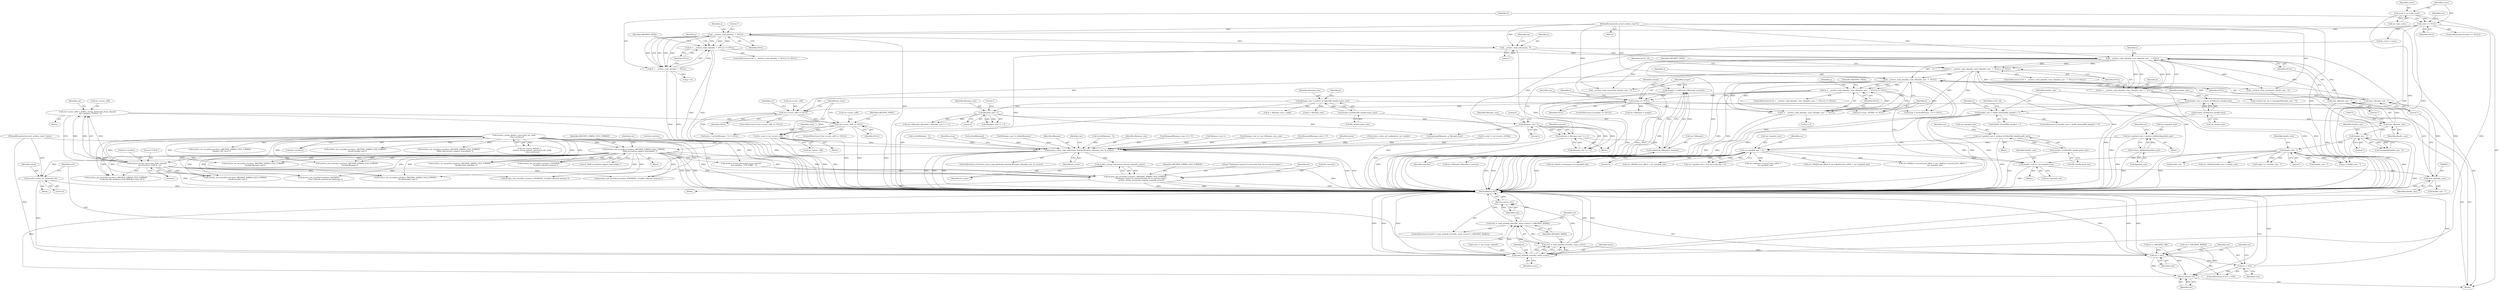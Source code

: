 digraph "0_libarchive_5562545b5562f6d12a4ef991fae158bf4ccf92b6@pointer" {
"1001038" [label="(Call,fn_sconv = rar->sconv_utf8)"];
"1001013" [label="(Call,rar->sconv_utf8 == NULL)"];
"1000365" [label="(Call,(h = __archive_read_ahead(a, (size_t)header_size - 7, NULL)) == NULL)"];
"1000366" [label="(Call,h = __archive_read_ahead(a, (size_t)header_size - 7, NULL))"];
"1000368" [label="(Call,__archive_read_ahead(a, (size_t)header_size - 7, NULL))"];
"1000252" [label="(Call,__archive_read_consume(a, 7))"];
"1000191" [label="(Call,__archive_read_ahead(a, 7, NULL))"];
"1000117" [label="(MethodParameterIn,struct archive_read *a)"];
"1000158" [label="(Call,sconv == NULL)"];
"1000152" [label="(Call,sconv = rar->opt_sconv)"];
"1000370" [label="(Call,(size_t)header_size - 7)"];
"1000371" [label="(Call,(size_t)header_size)"];
"1000222" [label="(Call,header_size < (int64_t)sizeof(file_header) + 7)"];
"1000215" [label="(Call,header_size = archive_le16dec(rar_header.size))"];
"1000217" [label="(Call,archive_le16dec(rar_header.size))"];
"1000188" [label="(Call,(h = __archive_read_ahead(a, 7, NULL)) == NULL)"];
"1000189" [label="(Call,h = __archive_read_ahead(a, 7, NULL))"];
"1000594" [label="(Call,(h = __archive_read_ahead(a, (size_t)header_size - 7, NULL)) == NULL)"];
"1000595" [label="(Call,h = __archive_read_ahead(a, (size_t)header_size - 7, NULL))"];
"1000597" [label="(Call,__archive_read_ahead(a, (size_t)header_size - 7, NULL))"];
"1000599" [label="(Call,(size_t)header_size - 7)"];
"1000600" [label="(Call,(size_t)header_size)"];
"1000588" [label="(Call,header_size += rar->packed_size)"];
"1000548" [label="(Call,rar->packed_size < 0)"];
"1000530" [label="(Call,rar->packed_size = archive_le32dec(file_header.pack_size))"];
"1000534" [label="(Call,archive_le32dec(file_header.pack_size))"];
"1000514" [label="(Call,rar->packed_size = archive_le64dec(&packed_size))"];
"1000518" [label="(Call,archive_le64dec(&packed_size))"];
"1000415" [label="(Call,header_size - 7)"];
"1000386" [label="(Call,header_size - 7)"];
"1000671" [label="(Call,newptr == NULL)"];
"1000663" [label="(Call,newptr = realloc(rar->filename, newsize))"];
"1000665" [label="(Call,realloc(rar->filename, newsize))"];
"1000656" [label="(Call,newsize = filename_size * 2 + 2)"];
"1000659" [label="(Call,filename_size * 2)"];
"1000649" [label="(Call,filename_size * 2)"];
"1000621" [label="(Call,filename_size = archive_le16dec(file_header.name_size))"];
"1000623" [label="(Call,archive_le16dec(file_header.name_size))"];
"1001031" [label="(Call,rar->sconv_utf8 == NULL)"];
"1001019" [label="(Call,rar->sconv_utf8 = archive_string_conversion_from_charset(\n           &a->archive, \"UTF-8\", 1))"];
"1001023" [label="(Call,archive_string_conversion_from_charset(\n           &a->archive, \"UTF-8\", 1))"];
"1000172" [label="(Call,archive_string_default_conversion_for_read(\n            &(a->archive)))"];
"1000470" [label="(Call,archive_set_error(&a->archive, ARCHIVE_ERRNO_FILE_FORMAT,\n                      \"RAR encryption support unavailable.\"))"];
"1001661" [label="(Call,archive_entry_copy_pathname_l(entry, filename, filename_size, fn_sconv))"];
"1001688" [label="(Call,archive_string_conversion_charset_name(fn_sconv))"];
"1001681" [label="(Call,archive_set_error(&a->archive, ARCHIVE_ERRNO_FILE_FORMAT,\n                      \"Pathname cannot be converted from %s to current locale.\",\n                      archive_string_conversion_charset_name(fn_sconv)))"];
"1001707" [label="(Call,archive_entry_set_size(entry, 0))"];
"1001714" [label="(Call,read_symlink_stored(a, entry, sconv))"];
"1001711" [label="(Call,(ret2 = read_symlink_stored(a, entry, sconv)) < (ARCHIVE_WARN))"];
"1001712" [label="(Call,ret2 = read_symlink_stored(a, entry, sconv))"];
"1001719" [label="(Return,return ret2;)"];
"1001722" [label="(Call,ret > ret2)"];
"1001725" [label="(Call,ret = ret2)"];
"1001739" [label="(Return,return ret;)"];
"1001727" [label="(Identifier,ret2)"];
"1001101" [label="(Call,__archive_read_consume(a, header_size - 7))"];
"1001493" [label="(Call,archive_set_error(&a->archive, ARCHIVE_ERRNO_FILE_FORMAT,\n                      \"Unknown file attributes from RAR file's host OS\"))"];
"1000182" [label="(Call,sconv = rar->sconv_default)"];
"1001032" [label="(Call,rar->sconv_utf8)"];
"1001682" [label="(Call,&a->archive)"];
"1000953" [label="(Call,rar->sconv_utf16be == NULL)"];
"1000417" [label="(Literal,7)"];
"1000675" [label="(Call,archive_set_error(&a->archive, ENOMEM,\n                        \"Couldn't allocate memory.\"))"];
"1001708" [label="(Identifier,entry)"];
"1000369" [label="(Identifier,a)"];
"1000644" [label="(Call,rar->filename_allocated < filename_size * 2 + 2)"];
"1000518" [label="(Call,archive_le64dec(&packed_size))"];
"1000416" [label="(Identifier,header_size)"];
"1000559" [label="(Call,archive_set_error(&a->archive, ARCHIVE_ERRNO_FILE_FORMAT,\n                      \"Invalid sizes specified.\"))"];
"1000364" [label="(ControlStructure,if ((h = __archive_read_ahead(a, (size_t)header_size - 7, NULL)) == NULL))"];
"1000600" [label="(Call,(size_t)header_size)"];
"1000194" [label="(Identifier,NULL)"];
"1001013" [label="(Call,rar->sconv_utf8 == NULL)"];
"1001044" [label="(Call,(strp = strchr(filename, '\\')) != NULL)"];
"1001033" [label="(Identifier,rar)"];
"1000197" [label="(Identifier,ARCHIVE_FATAL)"];
"1000399" [label="(Call,archive_set_error(&a->archive, ARCHIVE_ERRNO_FILE_FORMAT,\n      \"Header CRC error\"))"];
"1000216" [label="(Identifier,header_size)"];
"1000540" [label="(Identifier,rar)"];
"1000671" [label="(Call,newptr == NULL)"];
"1000514" [label="(Call,rar->packed_size = archive_le64dec(&packed_size))"];
"1000222" [label="(Call,header_size < (int64_t)sizeof(file_header) + 7)"];
"1000190" [label="(Identifier,h)"];
"1001014" [label="(Call,rar->sconv_utf8)"];
"1000699" [label="(Call,memcpy(filename, p, filename_size))"];
"1000152" [label="(Call,sconv = rar->opt_sconv)"];
"1000670" [label="(ControlStructure,if (newptr == NULL))"];
"1000657" [label="(Identifier,newsize)"];
"1001023" [label="(Call,archive_string_conversion_from_charset(\n           &a->archive, \"UTF-8\", 1))"];
"1001216" [label="(Call,rar->dbo[rar->cursor].end_offset = rar->dbo[rar->cursor].start_offset +\n        rar->packed_size)"];
"1001731" [label="(Identifier,rar)"];
"1000193" [label="(Literal,7)"];
"1000188" [label="(Call,(h = __archive_read_ahead(a, 7, NULL)) == NULL)"];
"1000253" [label="(Identifier,a)"];
"1000165" [label="(Identifier,rar)"];
"1000662" [label="(Literal,2)"];
"1000519" [label="(Call,&packed_size)"];
"1000365" [label="(Call,(h = __archive_read_ahead(a, (size_t)header_size - 7, NULL)) == NULL)"];
"1000623" [label="(Call,archive_le16dec(file_header.name_size))"];
"1000117" [label="(MethodParameterIn,struct archive_read *a)"];
"1000234" [label="(Identifier,a)"];
"1001046" [label="(Identifier,strp)"];
"1000371" [label="(Call,(size_t)header_size)"];
"1000381" [label="(Call,crc32(crc32_val, h, (unsigned)(header_size - 7)))"];
"1000605" [label="(Identifier,NULL)"];
"1000217" [label="(Call,archive_le16dec(rar_header.size))"];
"1001690" [label="(Call,ret = (ARCHIVE_WARN))"];
"1001037" [label="(Identifier,ARCHIVE_FATAL)"];
"1000475" [label="(Identifier,ARCHIVE_ERRNO_FILE_FORMAT)"];
"1001715" [label="(Identifier,a)"];
"1000476" [label="(Literal,\"RAR encryption support unavailable.\")"];
"1000529" [label="(Block,)"];
"1001661" [label="(Call,archive_entry_copy_pathname_l(entry, filename, filename_size, fn_sconv))"];
"1001038" [label="(Call,fn_sconv = rar->sconv_utf8)"];
"1001064" [label="(Call,(strp = strchr(filename, '\\')) != NULL)"];
"1000195" [label="(Identifier,NULL)"];
"1000678" [label="(Identifier,a)"];
"1000649" [label="(Call,filename_size * 2)"];
"1000173" [label="(Call,&(a->archive))"];
"1001047" [label="(Call,strchr(filename, '\\'))"];
"1000621" [label="(Call,filename_size = archive_le16dec(file_header.name_size))"];
"1000589" [label="(Identifier,header_size)"];
"1001394" [label="(Call,header_size - 7)"];
"1000650" [label="(Identifier,filename_size)"];
"1000199" [label="(Identifier,p)"];
"1000368" [label="(Call,__archive_read_ahead(a, (size_t)header_size - 7, NULL))"];
"1000159" [label="(Identifier,sconv)"];
"1000415" [label="(Call,header_size - 7)"];
"1000534" [label="(Call,archive_le32dec(file_header.pack_size))"];
"1001722" [label="(Call,ret > ret2)"];
"1000373" [label="(Identifier,header_size)"];
"1000568" [label="(Call,rar->bytes_remaining = rar->packed_size)"];
"1001019" [label="(Call,rar->sconv_utf8 = archive_string_conversion_from_charset(\n           &a->archive, \"UTF-8\", 1))"];
"1000158" [label="(Call,sconv == NULL)"];
"1000607" [label="(Identifier,ARCHIVE_FATAL)"];
"1000241" [label="(Identifier,crc32_val)"];
"1000480" [label="(Identifier,rar)"];
"1000651" [label="(Literal,2)"];
"1001669" [label="(Identifier,errno)"];
"1001740" [label="(Identifier,ret)"];
"1001031" [label="(Call,rar->sconv_utf8 == NULL)"];
"1001350" [label="(Call,archive_set_error(&a->archive, ARCHIVE_ERRNO_FILE_FORMAT,\n        \"Invalid header size\"))"];
"1001024" [label="(Call,&a->archive)"];
"1000656" [label="(Call,newsize = filename_size * 2 + 2)"];
"1000189" [label="(Call,h = __archive_read_ahead(a, 7, NULL))"];
"1000530" [label="(Call,rar->packed_size = archive_le32dec(file_header.pack_size))"];
"1000172" [label="(Call,archive_string_default_conversion_for_read(\n            &(a->archive)))"];
"1000742" [label="(Call,strlen(filename))"];
"1001720" [label="(Identifier,ret2)"];
"1000652" [label="(Literal,2)"];
"1000588" [label="(Call,header_size += rar->packed_size)"];
"1000653" [label="(Block,)"];
"1000160" [label="(Identifier,NULL)"];
"1000716" [label="(Call,filename_size != strlen(filename))"];
"1000191" [label="(Call,__archive_read_ahead(a, 7, NULL))"];
"1001663" [label="(Identifier,filename)"];
"1001710" [label="(ControlStructure,if ((ret2 = read_symlink_stored(a, entry, sconv)) < (ARCHIVE_WARN)))"];
"1000231" [label="(Call,archive_set_error(&a->archive, ARCHIVE_ERRNO_FILE_FORMAT,\n      \"Invalid header size\"))"];
"1001686" [label="(Identifier,ARCHIVE_ERRNO_FILE_FORMAT)"];
"1000579" [label="(Block,)"];
"1000388" [label="(Literal,7)"];
"1000120" [label="(Block,)"];
"1000375" [label="(Identifier,NULL)"];
"1000597" [label="(Call,__archive_read_ahead(a, (size_t)header_size - 7, NULL))"];
"1001688" [label="(Call,archive_string_conversion_charset_name(fn_sconv))"];
"1001144" [label="(Call,archive_set_error(&a->archive, ENOMEM, \"Couldn't allocate memory.\"))"];
"1000663" [label="(Call,newptr = realloc(rar->filename, newsize))"];
"1001717" [label="(Identifier,sconv)"];
"1000413" [label="(Call,p + header_size - 7)"];
"1000598" [label="(Identifier,a)"];
"1000684" [label="(Call,rar->filename = newptr)"];
"1000624" [label="(Call,file_header.name_size)"];
"1001103" [label="(Call,header_size - 7)"];
"1001697" [label="(Identifier,rar)"];
"1000548" [label="(Call,rar->packed_size < 0)"];
"1000221" [label="(ControlStructure,if (header_size < (int64_t)sizeof(file_header) + 7))"];
"1000376" [label="(Identifier,NULL)"];
"1001067" [label="(Call,strchr(filename, '\\'))"];
"1001687" [label="(Literal,\"Pathname cannot be converted from %s to current locale.\")"];
"1000471" [label="(Call,&a->archive)"];
"1001040" [label="(Call,rar->sconv_utf8)"];
"1000380" [label="(Identifier,crc32_val)"];
"1000531" [label="(Call,rar->packed_size)"];
"1000384" [label="(Call,(unsigned)(header_size - 7))"];
"1000461" [label="(Block,)"];
"1000387" [label="(Identifier,header_size)"];
"1000659" [label="(Call,filename_size * 2)"];
"1001718" [label="(Identifier,ARCHIVE_WARN)"];
"1001021" [label="(Identifier,rar)"];
"1000523" [label="(Identifier,rar)"];
"1000609" [label="(Identifier,p)"];
"1000552" [label="(Literal,0)"];
"1000628" [label="(Call,p + filename_size > endp)"];
"1001666" [label="(Block,)"];
"1001711" [label="(Call,(ret2 = read_symlink_stored(a, entry, sconv)) < (ARCHIVE_WARN))"];
"1001664" [label="(Identifier,filename_size)"];
"1000593" [label="(ControlStructure,if ((h = __archive_read_ahead(a, (size_t)header_size - 7, NULL)) == NULL))"];
"1000223" [label="(Identifier,header_size)"];
"1000946" [label="(Call,filename[filename_size++] = '\0')"];
"1000604" [label="(Identifier,NULL)"];
"1000608" [label="(Call,p = h)"];
"1001418" [label="(Call,rar->dbo[0].start_offset + rar->packed_size)"];
"1001288" [label="(Call,archive_set_error(&a->archive, ENOMEM, \"Couldn't allocate memory.\"))"];
"1001039" [label="(Identifier,fn_sconv)"];
"1001681" [label="(Call,archive_set_error(&a->archive, ARCHIVE_ERRNO_FILE_FORMAT,\n                      \"Pathname cannot be converted from %s to current locale.\",\n                      archive_string_conversion_charset_name(fn_sconv)))"];
"1001707" [label="(Call,archive_entry_set_size(entry, 0))"];
"1001709" [label="(Literal,0)"];
"1001672" [label="(Call,archive_set_error(&a->archive, ENOMEM,\n                        \"Can't allocate memory for Pathname\"))"];
"1000252" [label="(Call,__archive_read_consume(a, 7))"];
"1001713" [label="(Identifier,ret2)"];
"1000660" [label="(Identifier,filename_size)"];
"1000661" [label="(Literal,2)"];
"1000547" [label="(Call,rar->packed_size < 0 || rar->unp_size < 0)"];
"1001739" [label="(Return,return ret;)"];
"1000470" [label="(Call,archive_set_error(&a->archive, ARCHIVE_ERRNO_FILE_FORMAT,\n                      \"RAR encryption support unavailable.\"))"];
"1000215" [label="(Call,header_size = archive_le16dec(rar_header.size))"];
"1000602" [label="(Identifier,header_size)"];
"1000118" [label="(MethodParameterIn,struct archive_entry *entry)"];
"1001689" [label="(Identifier,fn_sconv)"];
"1001226" [label="(Call,rar->dbo[rar->cursor].start_offset +\n        rar->packed_size)"];
"1001410" [label="(Call,rar->dbo[0].end_offset = rar->dbo[0].start_offset + rar->packed_size)"];
"1000154" [label="(Call,rar->opt_sconv)"];
"1000157" [label="(ControlStructure,if (sconv == NULL))"];
"1000370" [label="(Call,(size_t)header_size - 7)"];
"1000139" [label="(Call,ret = (ARCHIVE_OK))"];
"1001297" [label="(Call,rar->dbo[0].header_size = header_size)"];
"1000615" [label="(Call,header_size - 7)"];
"1000549" [label="(Call,rar->packed_size)"];
"1000555" [label="(Identifier,rar)"];
"1001716" [label="(Identifier,entry)"];
"1001721" [label="(ControlStructure,if (ret > ret2))"];
"1000367" [label="(Identifier,h)"];
"1000192" [label="(Identifier,a)"];
"1000949" [label="(Call,filename_size++)"];
"1000669" [label="(Identifier,newsize)"];
"1001060" [label="(Call,fn_sconv = sconv)"];
"1001665" [label="(Identifier,fn_sconv)"];
"1000672" [label="(Identifier,newptr)"];
"1001719" [label="(Return,return ret2;)"];
"1000594" [label="(Call,(h = __archive_read_ahead(a, (size_t)header_size - 7, NULL)) == NULL)"];
"1001020" [label="(Call,rar->sconv_utf8)"];
"1000378" [label="(Identifier,ARCHIVE_FATAL)"];
"1000599" [label="(Call,(size_t)header_size - 7)"];
"1001726" [label="(Identifier,ret)"];
"1000535" [label="(Call,file_header.pack_size)"];
"1001712" [label="(Call,ret2 = read_symlink_stored(a, entry, sconv))"];
"1000658" [label="(Call,filename_size * 2 + 2)"];
"1000596" [label="(Identifier,h)"];
"1001741" [label="(MethodReturn,RET)"];
"1001018" [label="(Block,)"];
"1001028" [label="(Literal,\"UTF-8\")"];
"1000259" [label="(Identifier,rar)"];
"1001724" [label="(Identifier,ret2)"];
"1000595" [label="(Call,h = __archive_read_ahead(a, (size_t)header_size - 7, NULL))"];
"1000483" [label="(Block,)"];
"1000634" [label="(Call,archive_set_error(&a->archive, ARCHIVE_ERRNO_FILE_FORMAT,\n      \"Invalid filename size\"))"];
"1000664" [label="(Identifier,newptr)"];
"1000963" [label="(Call,archive_string_conversion_from_charset(\n           &a->archive, \"UTF-16BE\", 1))"];
"1001029" [label="(Literal,1)"];
"1001691" [label="(Identifier,ret)"];
"1001030" [label="(ControlStructure,if (rar->sconv_utf8 == NULL))"];
"1001017" [label="(Identifier,NULL)"];
"1000666" [label="(Call,rar->filename)"];
"1001084" [label="(Call,filename_size == rar->filename_save_size)"];
"1000153" [label="(Identifier,sconv)"];
"1000703" [label="(Call,filename[filename_size] = '\0')"];
"1001662" [label="(Identifier,entry)"];
"1000622" [label="(Identifier,filename_size)"];
"1000689" [label="(Call,rar->filename_allocated = newsize)"];
"1000224" [label="(Call,(int64_t)sizeof(file_header) + 7)"];
"1000515" [label="(Call,rar->packed_size)"];
"1000374" [label="(Literal,7)"];
"1001655" [label="(Call,archive_entry_set_mode(entry, rar->mode))"];
"1000218" [label="(Call,rar_header.size)"];
"1001701" [label="(Block,)"];
"1000187" [label="(ControlStructure,if ((h = __archive_read_ahead(a, 7, NULL)) == NULL))"];
"1001011" [label="(Block,)"];
"1000673" [label="(Identifier,NULL)"];
"1001660" [label="(ControlStructure,if (archive_entry_copy_pathname_l(entry, filename, filename_size, fn_sconv)))"];
"1001035" [label="(Identifier,NULL)"];
"1000648" [label="(Call,filename_size * 2 + 2)"];
"1000254" [label="(Literal,7)"];
"1000629" [label="(Call,p + filename_size)"];
"1000355" [label="(Call,archive_set_error(&a->archive, ARCHIVE_ERRNO_FILE_FORMAT,\n                      \"RAR solid archive support unavailable.\"))"];
"1001392" [label="(Call,__archive_read_consume(a, header_size - 7))"];
"1001725" [label="(Call,ret = ret2)"];
"1000686" [label="(Identifier,rar)"];
"1001723" [label="(Identifier,ret)"];
"1001714" [label="(Call,read_symlink_stored(a, entry, sconv))"];
"1000931" [label="(Call,archive_set_error(&a->archive, ARCHIVE_ERRNO_FILE_FORMAT,\n          \"Invalid filename\"))"];
"1001383" [label="(Call,archive_set_error(&a->archive, ARCHIVE_ERRNO_FILE_FORMAT,\n        \"Invalid header size\"))"];
"1000978" [label="(Call,fn_sconv = rar->sconv_utf16be)"];
"1000366" [label="(Call,h = __archive_read_ahead(a, (size_t)header_size - 7, NULL))"];
"1000630" [label="(Identifier,p)"];
"1000665" [label="(Call,realloc(rar->filename, newsize))"];
"1000168" [label="(Call,rar->sconv_default =\n          archive_string_default_conversion_for_read(\n            &(a->archive)))"];
"1001012" [label="(ControlStructure,if (rar->sconv_utf8 == NULL))"];
"1000411" [label="(Call,endp = p + header_size - 7)"];
"1000198" [label="(Call,p = h)"];
"1000386" [label="(Call,header_size - 7)"];
"1000590" [label="(Call,rar->packed_size)"];
"1000603" [label="(Literal,7)"];
"1001038" -> "1001011"  [label="AST: "];
"1001038" -> "1001040"  [label="CFG: "];
"1001039" -> "1001038"  [label="AST: "];
"1001040" -> "1001038"  [label="AST: "];
"1001046" -> "1001038"  [label="CFG: "];
"1001038" -> "1001741"  [label="DDG: "];
"1001038" -> "1001741"  [label="DDG: "];
"1001013" -> "1001038"  [label="DDG: "];
"1001031" -> "1001038"  [label="DDG: "];
"1001038" -> "1001661"  [label="DDG: "];
"1001013" -> "1001012"  [label="AST: "];
"1001013" -> "1001017"  [label="CFG: "];
"1001014" -> "1001013"  [label="AST: "];
"1001017" -> "1001013"  [label="AST: "];
"1001021" -> "1001013"  [label="CFG: "];
"1001039" -> "1001013"  [label="CFG: "];
"1001013" -> "1001741"  [label="DDG: "];
"1000365" -> "1001013"  [label="DDG: "];
"1000594" -> "1001013"  [label="DDG: "];
"1000671" -> "1001013"  [label="DDG: "];
"1001013" -> "1001031"  [label="DDG: "];
"1001013" -> "1001044"  [label="DDG: "];
"1000365" -> "1000364"  [label="AST: "];
"1000365" -> "1000376"  [label="CFG: "];
"1000366" -> "1000365"  [label="AST: "];
"1000376" -> "1000365"  [label="AST: "];
"1000378" -> "1000365"  [label="CFG: "];
"1000380" -> "1000365"  [label="CFG: "];
"1000365" -> "1001741"  [label="DDG: "];
"1000365" -> "1001741"  [label="DDG: "];
"1000366" -> "1000365"  [label="DDG: "];
"1000368" -> "1000365"  [label="DDG: "];
"1000368" -> "1000365"  [label="DDG: "];
"1000368" -> "1000365"  [label="DDG: "];
"1000365" -> "1000597"  [label="DDG: "];
"1000365" -> "1000671"  [label="DDG: "];
"1000365" -> "1000953"  [label="DDG: "];
"1000365" -> "1001064"  [label="DDG: "];
"1000366" -> "1000368"  [label="CFG: "];
"1000367" -> "1000366"  [label="AST: "];
"1000368" -> "1000366"  [label="AST: "];
"1000376" -> "1000366"  [label="CFG: "];
"1000366" -> "1001741"  [label="DDG: "];
"1000366" -> "1001741"  [label="DDG: "];
"1000368" -> "1000366"  [label="DDG: "];
"1000368" -> "1000366"  [label="DDG: "];
"1000368" -> "1000366"  [label="DDG: "];
"1000366" -> "1000381"  [label="DDG: "];
"1000368" -> "1000375"  [label="CFG: "];
"1000369" -> "1000368"  [label="AST: "];
"1000370" -> "1000368"  [label="AST: "];
"1000375" -> "1000368"  [label="AST: "];
"1000368" -> "1001741"  [label="DDG: "];
"1000368" -> "1001741"  [label="DDG: "];
"1000252" -> "1000368"  [label="DDG: "];
"1000117" -> "1000368"  [label="DDG: "];
"1000370" -> "1000368"  [label="DDG: "];
"1000370" -> "1000368"  [label="DDG: "];
"1000188" -> "1000368"  [label="DDG: "];
"1000368" -> "1000597"  [label="DDG: "];
"1000368" -> "1001101"  [label="DDG: "];
"1000368" -> "1001392"  [label="DDG: "];
"1000252" -> "1000120"  [label="AST: "];
"1000252" -> "1000254"  [label="CFG: "];
"1000253" -> "1000252"  [label="AST: "];
"1000254" -> "1000252"  [label="AST: "];
"1000259" -> "1000252"  [label="CFG: "];
"1000252" -> "1001741"  [label="DDG: "];
"1000252" -> "1001741"  [label="DDG: "];
"1000191" -> "1000252"  [label="DDG: "];
"1000117" -> "1000252"  [label="DDG: "];
"1000191" -> "1000189"  [label="AST: "];
"1000191" -> "1000194"  [label="CFG: "];
"1000192" -> "1000191"  [label="AST: "];
"1000193" -> "1000191"  [label="AST: "];
"1000194" -> "1000191"  [label="AST: "];
"1000189" -> "1000191"  [label="CFG: "];
"1000191" -> "1001741"  [label="DDG: "];
"1000191" -> "1000188"  [label="DDG: "];
"1000191" -> "1000188"  [label="DDG: "];
"1000191" -> "1000188"  [label="DDG: "];
"1000191" -> "1000189"  [label="DDG: "];
"1000191" -> "1000189"  [label="DDG: "];
"1000191" -> "1000189"  [label="DDG: "];
"1000117" -> "1000191"  [label="DDG: "];
"1000158" -> "1000191"  [label="DDG: "];
"1000117" -> "1000116"  [label="AST: "];
"1000117" -> "1001741"  [label="DDG: "];
"1000117" -> "1000597"  [label="DDG: "];
"1000117" -> "1001101"  [label="DDG: "];
"1000117" -> "1001392"  [label="DDG: "];
"1000117" -> "1001714"  [label="DDG: "];
"1000158" -> "1000157"  [label="AST: "];
"1000158" -> "1000160"  [label="CFG: "];
"1000159" -> "1000158"  [label="AST: "];
"1000160" -> "1000158"  [label="AST: "];
"1000165" -> "1000158"  [label="CFG: "];
"1000190" -> "1000158"  [label="CFG: "];
"1000158" -> "1001741"  [label="DDG: "];
"1000158" -> "1001741"  [label="DDG: "];
"1000152" -> "1000158"  [label="DDG: "];
"1000158" -> "1001060"  [label="DDG: "];
"1000158" -> "1001714"  [label="DDG: "];
"1000152" -> "1000120"  [label="AST: "];
"1000152" -> "1000154"  [label="CFG: "];
"1000153" -> "1000152"  [label="AST: "];
"1000154" -> "1000152"  [label="AST: "];
"1000159" -> "1000152"  [label="CFG: "];
"1000152" -> "1001741"  [label="DDG: "];
"1000370" -> "1000374"  [label="CFG: "];
"1000371" -> "1000370"  [label="AST: "];
"1000374" -> "1000370"  [label="AST: "];
"1000375" -> "1000370"  [label="CFG: "];
"1000370" -> "1001741"  [label="DDG: "];
"1000371" -> "1000370"  [label="DDG: "];
"1000371" -> "1000373"  [label="CFG: "];
"1000372" -> "1000371"  [label="AST: "];
"1000373" -> "1000371"  [label="AST: "];
"1000374" -> "1000371"  [label="CFG: "];
"1000371" -> "1001741"  [label="DDG: "];
"1000222" -> "1000371"  [label="DDG: "];
"1000371" -> "1000386"  [label="DDG: "];
"1000222" -> "1000221"  [label="AST: "];
"1000222" -> "1000224"  [label="CFG: "];
"1000223" -> "1000222"  [label="AST: "];
"1000224" -> "1000222"  [label="AST: "];
"1000234" -> "1000222"  [label="CFG: "];
"1000241" -> "1000222"  [label="CFG: "];
"1000222" -> "1001741"  [label="DDG: "];
"1000222" -> "1001741"  [label="DDG: "];
"1000222" -> "1001741"  [label="DDG: "];
"1000215" -> "1000222"  [label="DDG: "];
"1000215" -> "1000120"  [label="AST: "];
"1000215" -> "1000217"  [label="CFG: "];
"1000216" -> "1000215"  [label="AST: "];
"1000217" -> "1000215"  [label="AST: "];
"1000223" -> "1000215"  [label="CFG: "];
"1000215" -> "1001741"  [label="DDG: "];
"1000217" -> "1000215"  [label="DDG: "];
"1000217" -> "1000218"  [label="CFG: "];
"1000218" -> "1000217"  [label="AST: "];
"1000217" -> "1001741"  [label="DDG: "];
"1000188" -> "1000187"  [label="AST: "];
"1000188" -> "1000195"  [label="CFG: "];
"1000189" -> "1000188"  [label="AST: "];
"1000195" -> "1000188"  [label="AST: "];
"1000197" -> "1000188"  [label="CFG: "];
"1000199" -> "1000188"  [label="CFG: "];
"1000188" -> "1001741"  [label="DDG: "];
"1000188" -> "1001741"  [label="DDG: "];
"1000189" -> "1000188"  [label="DDG: "];
"1000190" -> "1000189"  [label="AST: "];
"1000195" -> "1000189"  [label="CFG: "];
"1000189" -> "1001741"  [label="DDG: "];
"1000189" -> "1001741"  [label="DDG: "];
"1000189" -> "1000198"  [label="DDG: "];
"1000594" -> "1000593"  [label="AST: "];
"1000594" -> "1000605"  [label="CFG: "];
"1000595" -> "1000594"  [label="AST: "];
"1000605" -> "1000594"  [label="AST: "];
"1000607" -> "1000594"  [label="CFG: "];
"1000609" -> "1000594"  [label="CFG: "];
"1000594" -> "1001741"  [label="DDG: "];
"1000594" -> "1001741"  [label="DDG: "];
"1000595" -> "1000594"  [label="DDG: "];
"1000597" -> "1000594"  [label="DDG: "];
"1000597" -> "1000594"  [label="DDG: "];
"1000597" -> "1000594"  [label="DDG: "];
"1000594" -> "1000671"  [label="DDG: "];
"1000594" -> "1000953"  [label="DDG: "];
"1000594" -> "1001064"  [label="DDG: "];
"1000595" -> "1000597"  [label="CFG: "];
"1000596" -> "1000595"  [label="AST: "];
"1000597" -> "1000595"  [label="AST: "];
"1000605" -> "1000595"  [label="CFG: "];
"1000595" -> "1001741"  [label="DDG: "];
"1000595" -> "1001741"  [label="DDG: "];
"1000597" -> "1000595"  [label="DDG: "];
"1000597" -> "1000595"  [label="DDG: "];
"1000597" -> "1000595"  [label="DDG: "];
"1000595" -> "1000608"  [label="DDG: "];
"1000597" -> "1000604"  [label="CFG: "];
"1000598" -> "1000597"  [label="AST: "];
"1000599" -> "1000597"  [label="AST: "];
"1000604" -> "1000597"  [label="AST: "];
"1000597" -> "1001741"  [label="DDG: "];
"1000597" -> "1001741"  [label="DDG: "];
"1000599" -> "1000597"  [label="DDG: "];
"1000599" -> "1000597"  [label="DDG: "];
"1000597" -> "1001101"  [label="DDG: "];
"1000597" -> "1001392"  [label="DDG: "];
"1000599" -> "1000603"  [label="CFG: "];
"1000600" -> "1000599"  [label="AST: "];
"1000603" -> "1000599"  [label="AST: "];
"1000604" -> "1000599"  [label="CFG: "];
"1000599" -> "1001741"  [label="DDG: "];
"1000600" -> "1000599"  [label="DDG: "];
"1000600" -> "1000602"  [label="CFG: "];
"1000601" -> "1000600"  [label="AST: "];
"1000602" -> "1000600"  [label="AST: "];
"1000603" -> "1000600"  [label="CFG: "];
"1000600" -> "1001741"  [label="DDG: "];
"1000588" -> "1000600"  [label="DDG: "];
"1000600" -> "1000615"  [label="DDG: "];
"1000588" -> "1000579"  [label="AST: "];
"1000588" -> "1000590"  [label="CFG: "];
"1000589" -> "1000588"  [label="AST: "];
"1000590" -> "1000588"  [label="AST: "];
"1000596" -> "1000588"  [label="CFG: "];
"1000588" -> "1001741"  [label="DDG: "];
"1000548" -> "1000588"  [label="DDG: "];
"1000415" -> "1000588"  [label="DDG: "];
"1000548" -> "1000547"  [label="AST: "];
"1000548" -> "1000552"  [label="CFG: "];
"1000549" -> "1000548"  [label="AST: "];
"1000552" -> "1000548"  [label="AST: "];
"1000555" -> "1000548"  [label="CFG: "];
"1000547" -> "1000548"  [label="CFG: "];
"1000548" -> "1001741"  [label="DDG: "];
"1000548" -> "1000547"  [label="DDG: "];
"1000548" -> "1000547"  [label="DDG: "];
"1000530" -> "1000548"  [label="DDG: "];
"1000514" -> "1000548"  [label="DDG: "];
"1000548" -> "1000568"  [label="DDG: "];
"1000548" -> "1001216"  [label="DDG: "];
"1000548" -> "1001226"  [label="DDG: "];
"1000548" -> "1001410"  [label="DDG: "];
"1000548" -> "1001418"  [label="DDG: "];
"1000530" -> "1000529"  [label="AST: "];
"1000530" -> "1000534"  [label="CFG: "];
"1000531" -> "1000530"  [label="AST: "];
"1000534" -> "1000530"  [label="AST: "];
"1000540" -> "1000530"  [label="CFG: "];
"1000530" -> "1001741"  [label="DDG: "];
"1000534" -> "1000530"  [label="DDG: "];
"1000534" -> "1000535"  [label="CFG: "];
"1000535" -> "1000534"  [label="AST: "];
"1000534" -> "1001741"  [label="DDG: "];
"1000514" -> "1000483"  [label="AST: "];
"1000514" -> "1000518"  [label="CFG: "];
"1000515" -> "1000514"  [label="AST: "];
"1000518" -> "1000514"  [label="AST: "];
"1000523" -> "1000514"  [label="CFG: "];
"1000514" -> "1001741"  [label="DDG: "];
"1000518" -> "1000514"  [label="DDG: "];
"1000518" -> "1000519"  [label="CFG: "];
"1000519" -> "1000518"  [label="AST: "];
"1000518" -> "1001741"  [label="DDG: "];
"1000415" -> "1000413"  [label="AST: "];
"1000415" -> "1000417"  [label="CFG: "];
"1000416" -> "1000415"  [label="AST: "];
"1000417" -> "1000415"  [label="AST: "];
"1000413" -> "1000415"  [label="CFG: "];
"1000415" -> "1001741"  [label="DDG: "];
"1000415" -> "1000411"  [label="DDG: "];
"1000415" -> "1000411"  [label="DDG: "];
"1000415" -> "1000413"  [label="DDG: "];
"1000415" -> "1000413"  [label="DDG: "];
"1000386" -> "1000415"  [label="DDG: "];
"1000415" -> "1001103"  [label="DDG: "];
"1000415" -> "1001297"  [label="DDG: "];
"1000415" -> "1001394"  [label="DDG: "];
"1000386" -> "1000384"  [label="AST: "];
"1000386" -> "1000388"  [label="CFG: "];
"1000387" -> "1000386"  [label="AST: "];
"1000388" -> "1000386"  [label="AST: "];
"1000384" -> "1000386"  [label="CFG: "];
"1000386" -> "1001741"  [label="DDG: "];
"1000386" -> "1000384"  [label="DDG: "];
"1000386" -> "1000384"  [label="DDG: "];
"1000671" -> "1000670"  [label="AST: "];
"1000671" -> "1000673"  [label="CFG: "];
"1000672" -> "1000671"  [label="AST: "];
"1000673" -> "1000671"  [label="AST: "];
"1000678" -> "1000671"  [label="CFG: "];
"1000686" -> "1000671"  [label="CFG: "];
"1000671" -> "1001741"  [label="DDG: "];
"1000671" -> "1001741"  [label="DDG: "];
"1000671" -> "1001741"  [label="DDG: "];
"1000663" -> "1000671"  [label="DDG: "];
"1000671" -> "1000684"  [label="DDG: "];
"1000671" -> "1000953"  [label="DDG: "];
"1000671" -> "1001064"  [label="DDG: "];
"1000663" -> "1000653"  [label="AST: "];
"1000663" -> "1000665"  [label="CFG: "];
"1000664" -> "1000663"  [label="AST: "];
"1000665" -> "1000663"  [label="AST: "];
"1000672" -> "1000663"  [label="CFG: "];
"1000663" -> "1001741"  [label="DDG: "];
"1000665" -> "1000663"  [label="DDG: "];
"1000665" -> "1000663"  [label="DDG: "];
"1000665" -> "1000669"  [label="CFG: "];
"1000666" -> "1000665"  [label="AST: "];
"1000669" -> "1000665"  [label="AST: "];
"1000665" -> "1001741"  [label="DDG: "];
"1000665" -> "1001741"  [label="DDG: "];
"1000656" -> "1000665"  [label="DDG: "];
"1000665" -> "1000689"  [label="DDG: "];
"1000656" -> "1000653"  [label="AST: "];
"1000656" -> "1000658"  [label="CFG: "];
"1000657" -> "1000656"  [label="AST: "];
"1000658" -> "1000656"  [label="AST: "];
"1000664" -> "1000656"  [label="CFG: "];
"1000656" -> "1001741"  [label="DDG: "];
"1000659" -> "1000656"  [label="DDG: "];
"1000659" -> "1000656"  [label="DDG: "];
"1000659" -> "1000658"  [label="AST: "];
"1000659" -> "1000661"  [label="CFG: "];
"1000660" -> "1000659"  [label="AST: "];
"1000661" -> "1000659"  [label="AST: "];
"1000662" -> "1000659"  [label="CFG: "];
"1000659" -> "1001741"  [label="DDG: "];
"1000659" -> "1000658"  [label="DDG: "];
"1000659" -> "1000658"  [label="DDG: "];
"1000649" -> "1000659"  [label="DDG: "];
"1000659" -> "1000699"  [label="DDG: "];
"1000649" -> "1000648"  [label="AST: "];
"1000649" -> "1000651"  [label="CFG: "];
"1000650" -> "1000649"  [label="AST: "];
"1000651" -> "1000649"  [label="AST: "];
"1000652" -> "1000649"  [label="CFG: "];
"1000649" -> "1000644"  [label="DDG: "];
"1000649" -> "1000644"  [label="DDG: "];
"1000649" -> "1000648"  [label="DDG: "];
"1000649" -> "1000648"  [label="DDG: "];
"1000621" -> "1000649"  [label="DDG: "];
"1000649" -> "1000699"  [label="DDG: "];
"1000621" -> "1000120"  [label="AST: "];
"1000621" -> "1000623"  [label="CFG: "];
"1000622" -> "1000621"  [label="AST: "];
"1000623" -> "1000621"  [label="AST: "];
"1000630" -> "1000621"  [label="CFG: "];
"1000621" -> "1001741"  [label="DDG: "];
"1000623" -> "1000621"  [label="DDG: "];
"1000621" -> "1000628"  [label="DDG: "];
"1000621" -> "1000629"  [label="DDG: "];
"1000623" -> "1000624"  [label="CFG: "];
"1000624" -> "1000623"  [label="AST: "];
"1000623" -> "1001741"  [label="DDG: "];
"1001031" -> "1001030"  [label="AST: "];
"1001031" -> "1001035"  [label="CFG: "];
"1001032" -> "1001031"  [label="AST: "];
"1001035" -> "1001031"  [label="AST: "];
"1001037" -> "1001031"  [label="CFG: "];
"1001039" -> "1001031"  [label="CFG: "];
"1001031" -> "1001741"  [label="DDG: "];
"1001031" -> "1001741"  [label="DDG: "];
"1001031" -> "1001741"  [label="DDG: "];
"1001019" -> "1001031"  [label="DDG: "];
"1001031" -> "1001044"  [label="DDG: "];
"1001019" -> "1001018"  [label="AST: "];
"1001019" -> "1001023"  [label="CFG: "];
"1001020" -> "1001019"  [label="AST: "];
"1001023" -> "1001019"  [label="AST: "];
"1001033" -> "1001019"  [label="CFG: "];
"1001019" -> "1001741"  [label="DDG: "];
"1001023" -> "1001019"  [label="DDG: "];
"1001023" -> "1001019"  [label="DDG: "];
"1001023" -> "1001019"  [label="DDG: "];
"1001023" -> "1001029"  [label="CFG: "];
"1001024" -> "1001023"  [label="AST: "];
"1001028" -> "1001023"  [label="AST: "];
"1001029" -> "1001023"  [label="AST: "];
"1001023" -> "1001741"  [label="DDG: "];
"1000172" -> "1001023"  [label="DDG: "];
"1000470" -> "1001023"  [label="DDG: "];
"1001023" -> "1001144"  [label="DDG: "];
"1001023" -> "1001288"  [label="DDG: "];
"1001023" -> "1001350"  [label="DDG: "];
"1001023" -> "1001383"  [label="DDG: "];
"1001023" -> "1001493"  [label="DDG: "];
"1001023" -> "1001672"  [label="DDG: "];
"1001023" -> "1001681"  [label="DDG: "];
"1000172" -> "1000168"  [label="AST: "];
"1000172" -> "1000173"  [label="CFG: "];
"1000173" -> "1000172"  [label="AST: "];
"1000168" -> "1000172"  [label="CFG: "];
"1000172" -> "1001741"  [label="DDG: "];
"1000172" -> "1000168"  [label="DDG: "];
"1000172" -> "1000231"  [label="DDG: "];
"1000172" -> "1000355"  [label="DDG: "];
"1000172" -> "1000399"  [label="DDG: "];
"1000172" -> "1000470"  [label="DDG: "];
"1000172" -> "1000559"  [label="DDG: "];
"1000172" -> "1000634"  [label="DDG: "];
"1000172" -> "1000675"  [label="DDG: "];
"1000172" -> "1000931"  [label="DDG: "];
"1000172" -> "1000963"  [label="DDG: "];
"1000172" -> "1001144"  [label="DDG: "];
"1000172" -> "1001288"  [label="DDG: "];
"1000172" -> "1001350"  [label="DDG: "];
"1000172" -> "1001383"  [label="DDG: "];
"1000172" -> "1001493"  [label="DDG: "];
"1000172" -> "1001672"  [label="DDG: "];
"1000172" -> "1001681"  [label="DDG: "];
"1000470" -> "1000461"  [label="AST: "];
"1000470" -> "1000476"  [label="CFG: "];
"1000471" -> "1000470"  [label="AST: "];
"1000475" -> "1000470"  [label="AST: "];
"1000476" -> "1000470"  [label="AST: "];
"1000480" -> "1000470"  [label="CFG: "];
"1000470" -> "1001741"  [label="DDG: "];
"1000470" -> "1001741"  [label="DDG: "];
"1000470" -> "1001741"  [label="DDG: "];
"1000470" -> "1000559"  [label="DDG: "];
"1000470" -> "1000559"  [label="DDG: "];
"1000470" -> "1000634"  [label="DDG: "];
"1000470" -> "1000634"  [label="DDG: "];
"1000470" -> "1000675"  [label="DDG: "];
"1000470" -> "1000931"  [label="DDG: "];
"1000470" -> "1000931"  [label="DDG: "];
"1000470" -> "1000963"  [label="DDG: "];
"1000470" -> "1001144"  [label="DDG: "];
"1000470" -> "1001288"  [label="DDG: "];
"1000470" -> "1001350"  [label="DDG: "];
"1000470" -> "1001350"  [label="DDG: "];
"1000470" -> "1001383"  [label="DDG: "];
"1000470" -> "1001383"  [label="DDG: "];
"1000470" -> "1001493"  [label="DDG: "];
"1000470" -> "1001493"  [label="DDG: "];
"1000470" -> "1001672"  [label="DDG: "];
"1000470" -> "1001681"  [label="DDG: "];
"1000470" -> "1001681"  [label="DDG: "];
"1001661" -> "1001660"  [label="AST: "];
"1001661" -> "1001665"  [label="CFG: "];
"1001662" -> "1001661"  [label="AST: "];
"1001663" -> "1001661"  [label="AST: "];
"1001664" -> "1001661"  [label="AST: "];
"1001665" -> "1001661"  [label="AST: "];
"1001669" -> "1001661"  [label="CFG: "];
"1001697" -> "1001661"  [label="CFG: "];
"1001661" -> "1001741"  [label="DDG: "];
"1001661" -> "1001741"  [label="DDG: "];
"1001661" -> "1001741"  [label="DDG: "];
"1001661" -> "1001741"  [label="DDG: "];
"1001661" -> "1001741"  [label="DDG: "];
"1001655" -> "1001661"  [label="DDG: "];
"1000118" -> "1001661"  [label="DDG: "];
"1001047" -> "1001661"  [label="DDG: "];
"1000703" -> "1001661"  [label="DDG: "];
"1000946" -> "1001661"  [label="DDG: "];
"1001067" -> "1001661"  [label="DDG: "];
"1000742" -> "1001661"  [label="DDG: "];
"1000949" -> "1001661"  [label="DDG: "];
"1001084" -> "1001661"  [label="DDG: "];
"1000716" -> "1001661"  [label="DDG: "];
"1000699" -> "1001661"  [label="DDG: "];
"1001060" -> "1001661"  [label="DDG: "];
"1000978" -> "1001661"  [label="DDG: "];
"1001661" -> "1001688"  [label="DDG: "];
"1001661" -> "1001707"  [label="DDG: "];
"1001688" -> "1001681"  [label="AST: "];
"1001688" -> "1001689"  [label="CFG: "];
"1001689" -> "1001688"  [label="AST: "];
"1001681" -> "1001688"  [label="CFG: "];
"1001688" -> "1001741"  [label="DDG: "];
"1001688" -> "1001681"  [label="DDG: "];
"1001681" -> "1001666"  [label="AST: "];
"1001682" -> "1001681"  [label="AST: "];
"1001686" -> "1001681"  [label="AST: "];
"1001687" -> "1001681"  [label="AST: "];
"1001691" -> "1001681"  [label="CFG: "];
"1001681" -> "1001741"  [label="DDG: "];
"1001681" -> "1001741"  [label="DDG: "];
"1001681" -> "1001741"  [label="DDG: "];
"1001681" -> "1001741"  [label="DDG: "];
"1000963" -> "1001681"  [label="DDG: "];
"1001707" -> "1001701"  [label="AST: "];
"1001707" -> "1001709"  [label="CFG: "];
"1001708" -> "1001707"  [label="AST: "];
"1001709" -> "1001707"  [label="AST: "];
"1001713" -> "1001707"  [label="CFG: "];
"1001707" -> "1001741"  [label="DDG: "];
"1000118" -> "1001707"  [label="DDG: "];
"1001707" -> "1001714"  [label="DDG: "];
"1001714" -> "1001712"  [label="AST: "];
"1001714" -> "1001717"  [label="CFG: "];
"1001715" -> "1001714"  [label="AST: "];
"1001716" -> "1001714"  [label="AST: "];
"1001717" -> "1001714"  [label="AST: "];
"1001712" -> "1001714"  [label="CFG: "];
"1001714" -> "1001741"  [label="DDG: "];
"1001714" -> "1001741"  [label="DDG: "];
"1001714" -> "1001741"  [label="DDG: "];
"1001714" -> "1001711"  [label="DDG: "];
"1001714" -> "1001711"  [label="DDG: "];
"1001714" -> "1001711"  [label="DDG: "];
"1001714" -> "1001712"  [label="DDG: "];
"1001714" -> "1001712"  [label="DDG: "];
"1001714" -> "1001712"  [label="DDG: "];
"1001392" -> "1001714"  [label="DDG: "];
"1000118" -> "1001714"  [label="DDG: "];
"1000182" -> "1001714"  [label="DDG: "];
"1001711" -> "1001710"  [label="AST: "];
"1001711" -> "1001718"  [label="CFG: "];
"1001712" -> "1001711"  [label="AST: "];
"1001718" -> "1001711"  [label="AST: "];
"1001720" -> "1001711"  [label="CFG: "];
"1001723" -> "1001711"  [label="CFG: "];
"1001711" -> "1001741"  [label="DDG: "];
"1001711" -> "1001741"  [label="DDG: "];
"1001712" -> "1001711"  [label="DDG: "];
"1001713" -> "1001712"  [label="AST: "];
"1001718" -> "1001712"  [label="CFG: "];
"1001712" -> "1001741"  [label="DDG: "];
"1001712" -> "1001741"  [label="DDG: "];
"1001712" -> "1001719"  [label="DDG: "];
"1001712" -> "1001722"  [label="DDG: "];
"1001719" -> "1001710"  [label="AST: "];
"1001719" -> "1001720"  [label="CFG: "];
"1001720" -> "1001719"  [label="AST: "];
"1001741" -> "1001719"  [label="CFG: "];
"1001719" -> "1001741"  [label="DDG: "];
"1001720" -> "1001719"  [label="DDG: "];
"1001722" -> "1001721"  [label="AST: "];
"1001722" -> "1001724"  [label="CFG: "];
"1001723" -> "1001722"  [label="AST: "];
"1001724" -> "1001722"  [label="AST: "];
"1001726" -> "1001722"  [label="CFG: "];
"1001731" -> "1001722"  [label="CFG: "];
"1001722" -> "1001741"  [label="DDG: "];
"1001722" -> "1001741"  [label="DDG: "];
"1001722" -> "1001741"  [label="DDG: "];
"1001690" -> "1001722"  [label="DDG: "];
"1000139" -> "1001722"  [label="DDG: "];
"1001722" -> "1001725"  [label="DDG: "];
"1001722" -> "1001739"  [label="DDG: "];
"1001725" -> "1001721"  [label="AST: "];
"1001725" -> "1001727"  [label="CFG: "];
"1001726" -> "1001725"  [label="AST: "];
"1001727" -> "1001725"  [label="AST: "];
"1001731" -> "1001725"  [label="CFG: "];
"1001725" -> "1001741"  [label="DDG: "];
"1001725" -> "1001741"  [label="DDG: "];
"1001725" -> "1001739"  [label="DDG: "];
"1001739" -> "1000120"  [label="AST: "];
"1001739" -> "1001740"  [label="CFG: "];
"1001740" -> "1001739"  [label="AST: "];
"1001741" -> "1001739"  [label="CFG: "];
"1001739" -> "1001741"  [label="DDG: "];
"1001740" -> "1001739"  [label="DDG: "];
"1000139" -> "1001739"  [label="DDG: "];
"1001690" -> "1001739"  [label="DDG: "];
}

